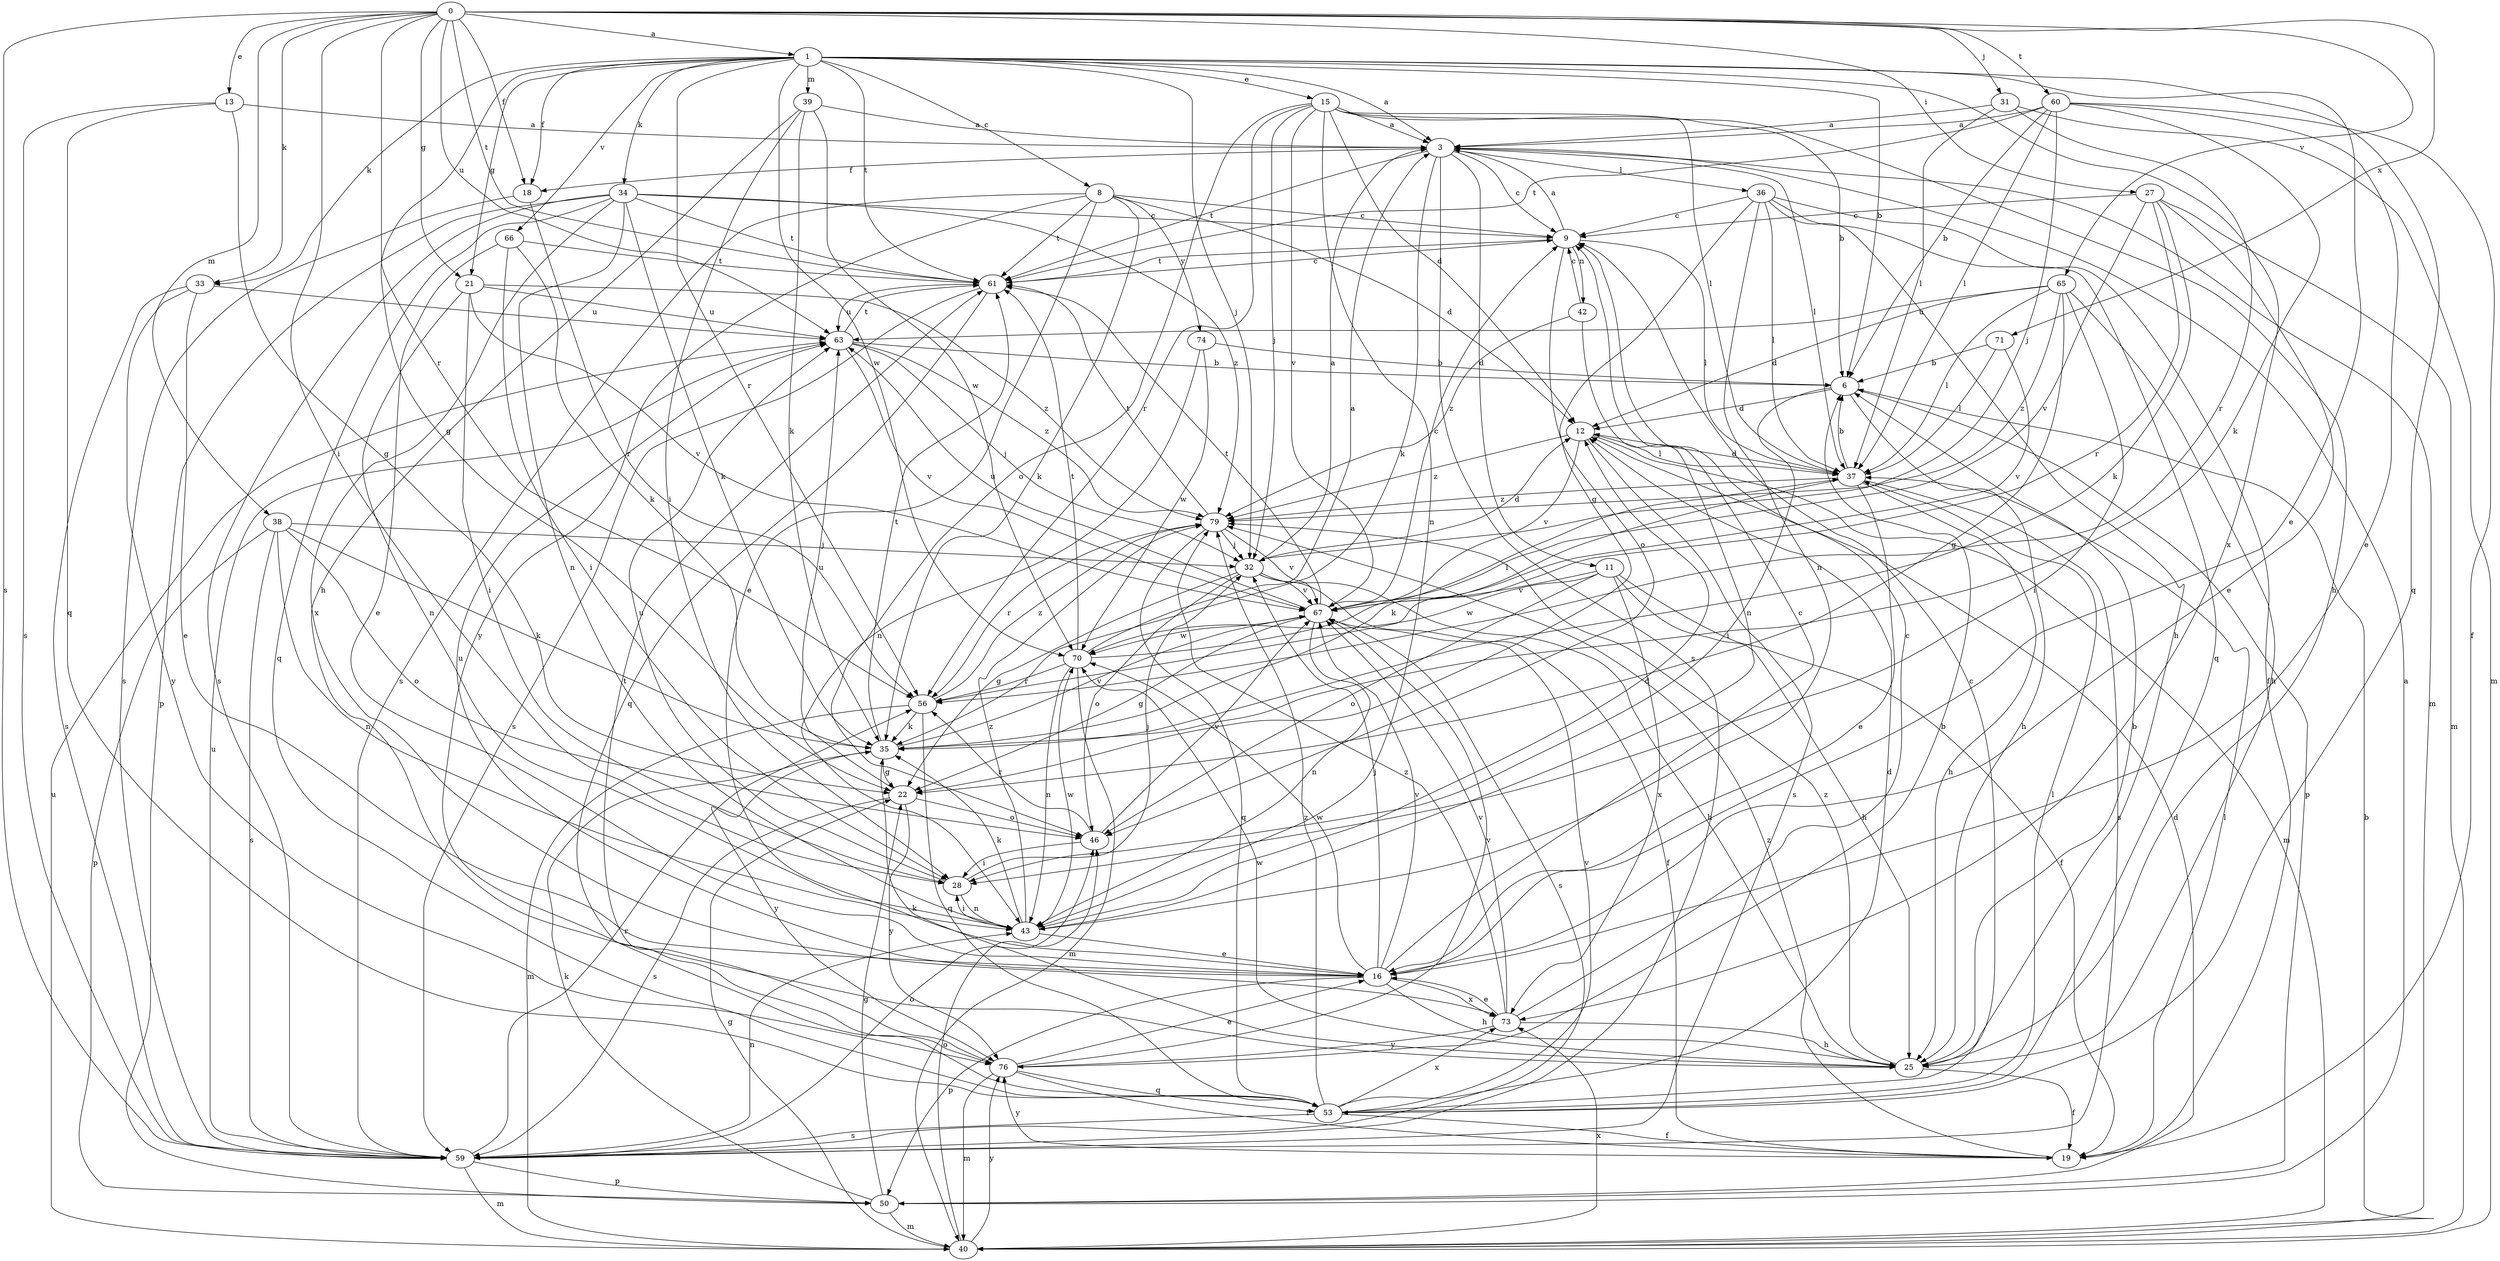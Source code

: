 strict digraph  {
0;
1;
3;
6;
8;
9;
11;
12;
13;
15;
16;
18;
19;
21;
22;
25;
27;
28;
31;
32;
33;
34;
35;
36;
37;
38;
39;
40;
42;
43;
46;
50;
53;
56;
59;
60;
61;
63;
65;
66;
67;
70;
71;
73;
74;
76;
79;
0 -> 1  [label=a];
0 -> 13  [label=e];
0 -> 18  [label=f];
0 -> 21  [label=g];
0 -> 27  [label=i];
0 -> 28  [label=i];
0 -> 31  [label=j];
0 -> 33  [label=k];
0 -> 38  [label=m];
0 -> 56  [label=r];
0 -> 59  [label=s];
0 -> 60  [label=t];
0 -> 61  [label=t];
0 -> 63  [label=u];
0 -> 65  [label=v];
0 -> 71  [label=x];
1 -> 3  [label=a];
1 -> 6  [label=b];
1 -> 8  [label=c];
1 -> 15  [label=e];
1 -> 16  [label=e];
1 -> 18  [label=f];
1 -> 21  [label=g];
1 -> 22  [label=g];
1 -> 32  [label=j];
1 -> 33  [label=k];
1 -> 34  [label=k];
1 -> 39  [label=m];
1 -> 53  [label=q];
1 -> 56  [label=r];
1 -> 61  [label=t];
1 -> 66  [label=v];
1 -> 70  [label=w];
1 -> 73  [label=x];
3 -> 9  [label=c];
3 -> 11  [label=d];
3 -> 18  [label=f];
3 -> 35  [label=k];
3 -> 36  [label=l];
3 -> 37  [label=l];
3 -> 40  [label=m];
3 -> 59  [label=s];
3 -> 61  [label=t];
6 -> 12  [label=d];
6 -> 25  [label=h];
6 -> 28  [label=i];
6 -> 50  [label=p];
8 -> 9  [label=c];
8 -> 12  [label=d];
8 -> 16  [label=e];
8 -> 35  [label=k];
8 -> 59  [label=s];
8 -> 61  [label=t];
8 -> 74  [label=y];
8 -> 76  [label=y];
9 -> 3  [label=a];
9 -> 37  [label=l];
9 -> 42  [label=n];
9 -> 46  [label=o];
9 -> 61  [label=t];
11 -> 19  [label=f];
11 -> 25  [label=h];
11 -> 46  [label=o];
11 -> 67  [label=v];
11 -> 70  [label=w];
11 -> 73  [label=x];
12 -> 37  [label=l];
12 -> 40  [label=m];
12 -> 59  [label=s];
12 -> 67  [label=v];
12 -> 79  [label=z];
13 -> 3  [label=a];
13 -> 22  [label=g];
13 -> 53  [label=q];
13 -> 59  [label=s];
15 -> 3  [label=a];
15 -> 6  [label=b];
15 -> 12  [label=d];
15 -> 25  [label=h];
15 -> 32  [label=j];
15 -> 37  [label=l];
15 -> 43  [label=n];
15 -> 46  [label=o];
15 -> 56  [label=r];
15 -> 67  [label=v];
16 -> 9  [label=c];
16 -> 25  [label=h];
16 -> 32  [label=j];
16 -> 50  [label=p];
16 -> 63  [label=u];
16 -> 67  [label=v];
16 -> 70  [label=w];
16 -> 73  [label=x];
18 -> 56  [label=r];
18 -> 59  [label=s];
19 -> 37  [label=l];
19 -> 76  [label=y];
19 -> 79  [label=z];
21 -> 28  [label=i];
21 -> 43  [label=n];
21 -> 63  [label=u];
21 -> 67  [label=v];
21 -> 79  [label=z];
22 -> 46  [label=o];
22 -> 59  [label=s];
22 -> 63  [label=u];
22 -> 76  [label=y];
25 -> 6  [label=b];
25 -> 19  [label=f];
25 -> 35  [label=k];
25 -> 70  [label=w];
25 -> 79  [label=z];
27 -> 9  [label=c];
27 -> 16  [label=e];
27 -> 35  [label=k];
27 -> 40  [label=m];
27 -> 56  [label=r];
27 -> 67  [label=v];
28 -> 32  [label=j];
28 -> 43  [label=n];
28 -> 63  [label=u];
31 -> 3  [label=a];
31 -> 37  [label=l];
31 -> 40  [label=m];
31 -> 56  [label=r];
32 -> 3  [label=a];
32 -> 12  [label=d];
32 -> 19  [label=f];
32 -> 22  [label=g];
32 -> 25  [label=h];
32 -> 46  [label=o];
32 -> 67  [label=v];
33 -> 16  [label=e];
33 -> 59  [label=s];
33 -> 63  [label=u];
33 -> 76  [label=y];
34 -> 9  [label=c];
34 -> 35  [label=k];
34 -> 43  [label=n];
34 -> 50  [label=p];
34 -> 53  [label=q];
34 -> 59  [label=s];
34 -> 61  [label=t];
34 -> 73  [label=x];
34 -> 79  [label=z];
35 -> 22  [label=g];
35 -> 61  [label=t];
35 -> 67  [label=v];
35 -> 76  [label=y];
36 -> 9  [label=c];
36 -> 19  [label=f];
36 -> 22  [label=g];
36 -> 25  [label=h];
36 -> 37  [label=l];
36 -> 43  [label=n];
36 -> 53  [label=q];
37 -> 6  [label=b];
37 -> 12  [label=d];
37 -> 16  [label=e];
37 -> 25  [label=h];
37 -> 35  [label=k];
37 -> 59  [label=s];
37 -> 79  [label=z];
38 -> 32  [label=j];
38 -> 35  [label=k];
38 -> 43  [label=n];
38 -> 46  [label=o];
38 -> 50  [label=p];
38 -> 59  [label=s];
39 -> 3  [label=a];
39 -> 25  [label=h];
39 -> 28  [label=i];
39 -> 35  [label=k];
39 -> 70  [label=w];
40 -> 6  [label=b];
40 -> 22  [label=g];
40 -> 46  [label=o];
40 -> 63  [label=u];
40 -> 73  [label=x];
40 -> 76  [label=y];
42 -> 9  [label=c];
42 -> 43  [label=n];
42 -> 79  [label=z];
43 -> 12  [label=d];
43 -> 16  [label=e];
43 -> 28  [label=i];
43 -> 35  [label=k];
43 -> 70  [label=w];
43 -> 79  [label=z];
46 -> 28  [label=i];
46 -> 56  [label=r];
46 -> 67  [label=v];
50 -> 3  [label=a];
50 -> 12  [label=d];
50 -> 22  [label=g];
50 -> 35  [label=k];
50 -> 40  [label=m];
53 -> 9  [label=c];
53 -> 12  [label=d];
53 -> 19  [label=f];
53 -> 37  [label=l];
53 -> 59  [label=s];
53 -> 67  [label=v];
53 -> 73  [label=x];
53 -> 79  [label=z];
56 -> 35  [label=k];
56 -> 40  [label=m];
56 -> 53  [label=q];
56 -> 79  [label=z];
59 -> 40  [label=m];
59 -> 43  [label=n];
59 -> 46  [label=o];
59 -> 50  [label=p];
59 -> 56  [label=r];
59 -> 63  [label=u];
60 -> 3  [label=a];
60 -> 6  [label=b];
60 -> 16  [label=e];
60 -> 19  [label=f];
60 -> 32  [label=j];
60 -> 35  [label=k];
60 -> 37  [label=l];
60 -> 61  [label=t];
61 -> 9  [label=c];
61 -> 53  [label=q];
61 -> 59  [label=s];
61 -> 63  [label=u];
63 -> 6  [label=b];
63 -> 32  [label=j];
63 -> 61  [label=t];
63 -> 67  [label=v];
63 -> 79  [label=z];
65 -> 12  [label=d];
65 -> 22  [label=g];
65 -> 25  [label=h];
65 -> 28  [label=i];
65 -> 37  [label=l];
65 -> 63  [label=u];
65 -> 79  [label=z];
66 -> 16  [label=e];
66 -> 28  [label=i];
66 -> 35  [label=k];
66 -> 61  [label=t];
67 -> 9  [label=c];
67 -> 22  [label=g];
67 -> 43  [label=n];
67 -> 59  [label=s];
67 -> 61  [label=t];
67 -> 63  [label=u];
67 -> 70  [label=w];
70 -> 3  [label=a];
70 -> 37  [label=l];
70 -> 40  [label=m];
70 -> 43  [label=n];
70 -> 56  [label=r];
70 -> 61  [label=t];
71 -> 6  [label=b];
71 -> 37  [label=l];
71 -> 67  [label=v];
73 -> 9  [label=c];
73 -> 16  [label=e];
73 -> 25  [label=h];
73 -> 67  [label=v];
73 -> 76  [label=y];
73 -> 79  [label=z];
74 -> 6  [label=b];
74 -> 43  [label=n];
74 -> 70  [label=w];
76 -> 6  [label=b];
76 -> 16  [label=e];
76 -> 19  [label=f];
76 -> 40  [label=m];
76 -> 53  [label=q];
76 -> 61  [label=t];
76 -> 67  [label=v];
79 -> 32  [label=j];
79 -> 53  [label=q];
79 -> 56  [label=r];
79 -> 61  [label=t];
79 -> 67  [label=v];
}

